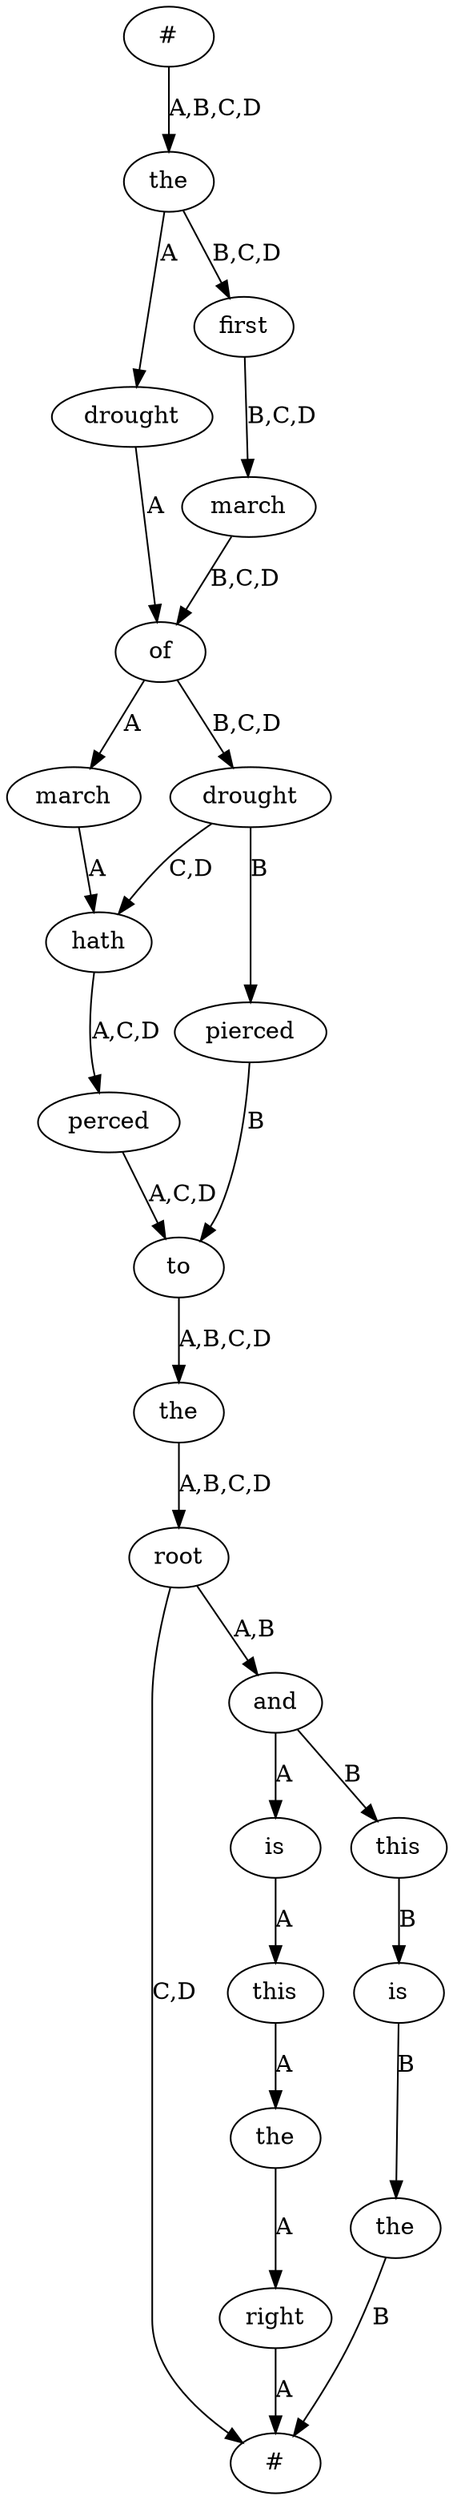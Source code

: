 digraph G {
  1 [label = "#"];
  2 [label = "#"];
  3 [label = "the"];
  4 [label = "drought"];
  5 [label = "of"];
  6 [label = "march"];
  7 [label = "hath"];
  8 [label = "perced"];
  9 [label = "to"];
  10 [label = "the"];
  11 [label = "root"];
  12 [label = "and"];
  13 [label = "is"];
  14 [label = "this"];
  15 [label = "the"];
  16 [label = "right"];
  17 [label = "first"];
  18 [label = "march"];
  19 [label = "drought"];
  20 [label = "pierced"];
  21 [label = "this"];
  22 [label = "is"];
  23 [label = "the"];
  1 -> 3 [label = "A,B,C,D"];
  3 -> 4 [label = "A"];
  4 -> 5 [label = "A"];
  5 -> 6 [label = "A"];
  6 -> 7 [label = "A"];
  7 -> 8 [label = "A,C,D"];
  8 -> 9 [label = "A,C,D"];
  9 -> 10 [label = "A,B,C,D"];
  10 -> 11 [label = "A,B,C,D"];
  11 -> 12 [label = "A,B"];
  12 -> 13 [label = "A"];
  13 -> 14 [label = "A"];
  14 -> 15 [label = "A"];
  15 -> 16 [label = "A"];
  16 -> 2 [label = "A"];
  3 -> 17 [label = "B,C,D"];
  17 -> 18 [label = "B,C,D"];
  18 -> 5 [label = "B,C,D"];
  5 -> 19 [label = "B,C,D"];
  19 -> 20 [label = "B"];
  20 -> 9 [label = "B"];
  12 -> 21 [label = "B"];
  21 -> 22 [label = "B"];
  22 -> 23 [label = "B"];
  23 -> 2 [label = "B"];
  19 -> 7 [label = "C,D"];
  11 -> 2 [label = "C,D"];
}
